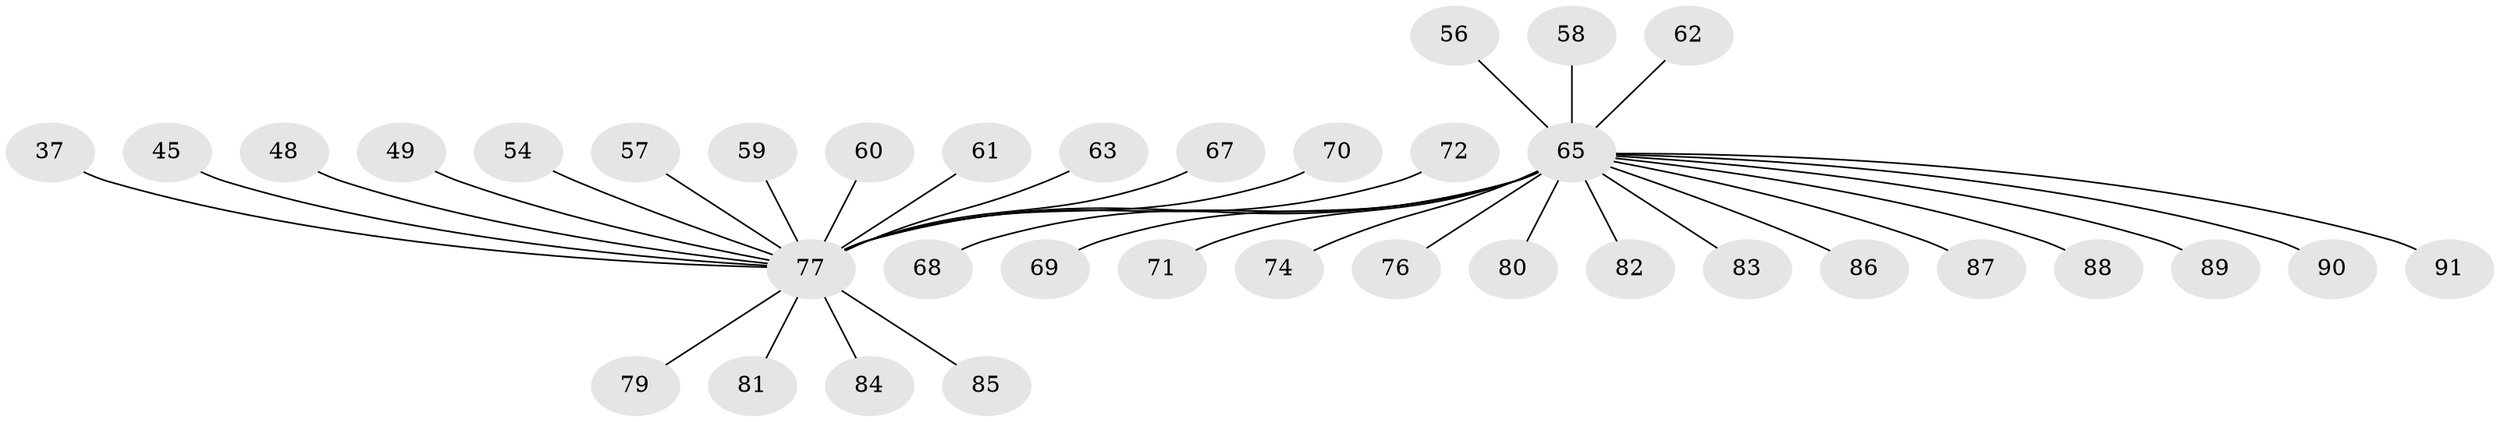 // original degree distribution, {15: 0.01098901098901099, 13: 0.01098901098901099, 11: 0.01098901098901099, 12: 0.01098901098901099, 2: 0.17582417582417584, 6: 0.01098901098901099, 4: 0.03296703296703297, 5: 0.01098901098901099, 1: 0.6593406593406593, 3: 0.06593406593406594}
// Generated by graph-tools (version 1.1) at 2025/51/03/04/25 21:51:54]
// undirected, 36 vertices, 35 edges
graph export_dot {
graph [start="1"]
  node [color=gray90,style=filled];
  37;
  45 [super="+28"];
  48;
  49;
  54;
  56;
  57;
  58;
  59;
  60;
  61;
  62 [super="+41"];
  63;
  65 [super="+32+34+35+42+43+46+51"];
  67;
  68;
  69;
  70;
  71 [super="+29"];
  72;
  74 [super="+19+52"];
  76 [super="+53+55"];
  77 [super="+22+75+73+36"];
  79 [super="+50"];
  80;
  81 [super="+33"];
  82 [super="+27"];
  83 [super="+64+78"];
  84;
  85;
  86 [super="+15"];
  87;
  88;
  89;
  90;
  91;
  37 -- 77;
  45 -- 77;
  48 -- 77;
  49 -- 77;
  54 -- 77;
  56 -- 65;
  57 -- 77;
  58 -- 65;
  59 -- 77;
  60 -- 77;
  61 -- 77;
  62 -- 65;
  63 -- 77;
  65 -- 68;
  65 -- 69;
  65 -- 71;
  65 -- 74;
  65 -- 76;
  65 -- 77 [weight=3];
  65 -- 80;
  65 -- 82;
  65 -- 83;
  65 -- 86;
  65 -- 87;
  65 -- 88;
  65 -- 89;
  65 -- 90;
  65 -- 91;
  67 -- 77;
  70 -- 77;
  72 -- 77;
  77 -- 84;
  77 -- 85;
  77 -- 81;
  77 -- 79;
}
